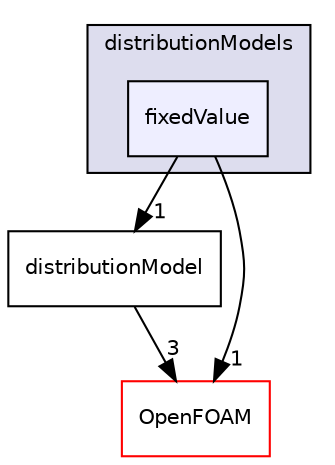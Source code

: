 digraph "src/lagrangian/distributionModels/fixedValue" {
  bgcolor=transparent;
  compound=true
  node [ fontsize="10", fontname="Helvetica"];
  edge [ labelfontsize="10", labelfontname="Helvetica"];
  subgraph clusterdir_d6927c2879faa997b7d01c6ca71e518d {
    graph [ bgcolor="#ddddee", pencolor="black", label="distributionModels" fontname="Helvetica", fontsize="10", URL="dir_d6927c2879faa997b7d01c6ca71e518d.html"]
  dir_16bbae1844ad3ee4318113f6a7db1250 [shape=box, label="fixedValue", style="filled", fillcolor="#eeeeff", pencolor="black", URL="dir_16bbae1844ad3ee4318113f6a7db1250.html"];
  }
  dir_3ff0738798e7f6403b30bcd3784a2546 [shape=box label="distributionModel" URL="dir_3ff0738798e7f6403b30bcd3784a2546.html"];
  dir_c5473ff19b20e6ec4dfe5c310b3778a8 [shape=box label="OpenFOAM" color="red" URL="dir_c5473ff19b20e6ec4dfe5c310b3778a8.html"];
  dir_3ff0738798e7f6403b30bcd3784a2546->dir_c5473ff19b20e6ec4dfe5c310b3778a8 [headlabel="3", labeldistance=1.5 headhref="dir_001382_001892.html"];
  dir_16bbae1844ad3ee4318113f6a7db1250->dir_3ff0738798e7f6403b30bcd3784a2546 [headlabel="1", labeldistance=1.5 headhref="dir_001389_001382.html"];
  dir_16bbae1844ad3ee4318113f6a7db1250->dir_c5473ff19b20e6ec4dfe5c310b3778a8 [headlabel="1", labeldistance=1.5 headhref="dir_001389_001892.html"];
}

